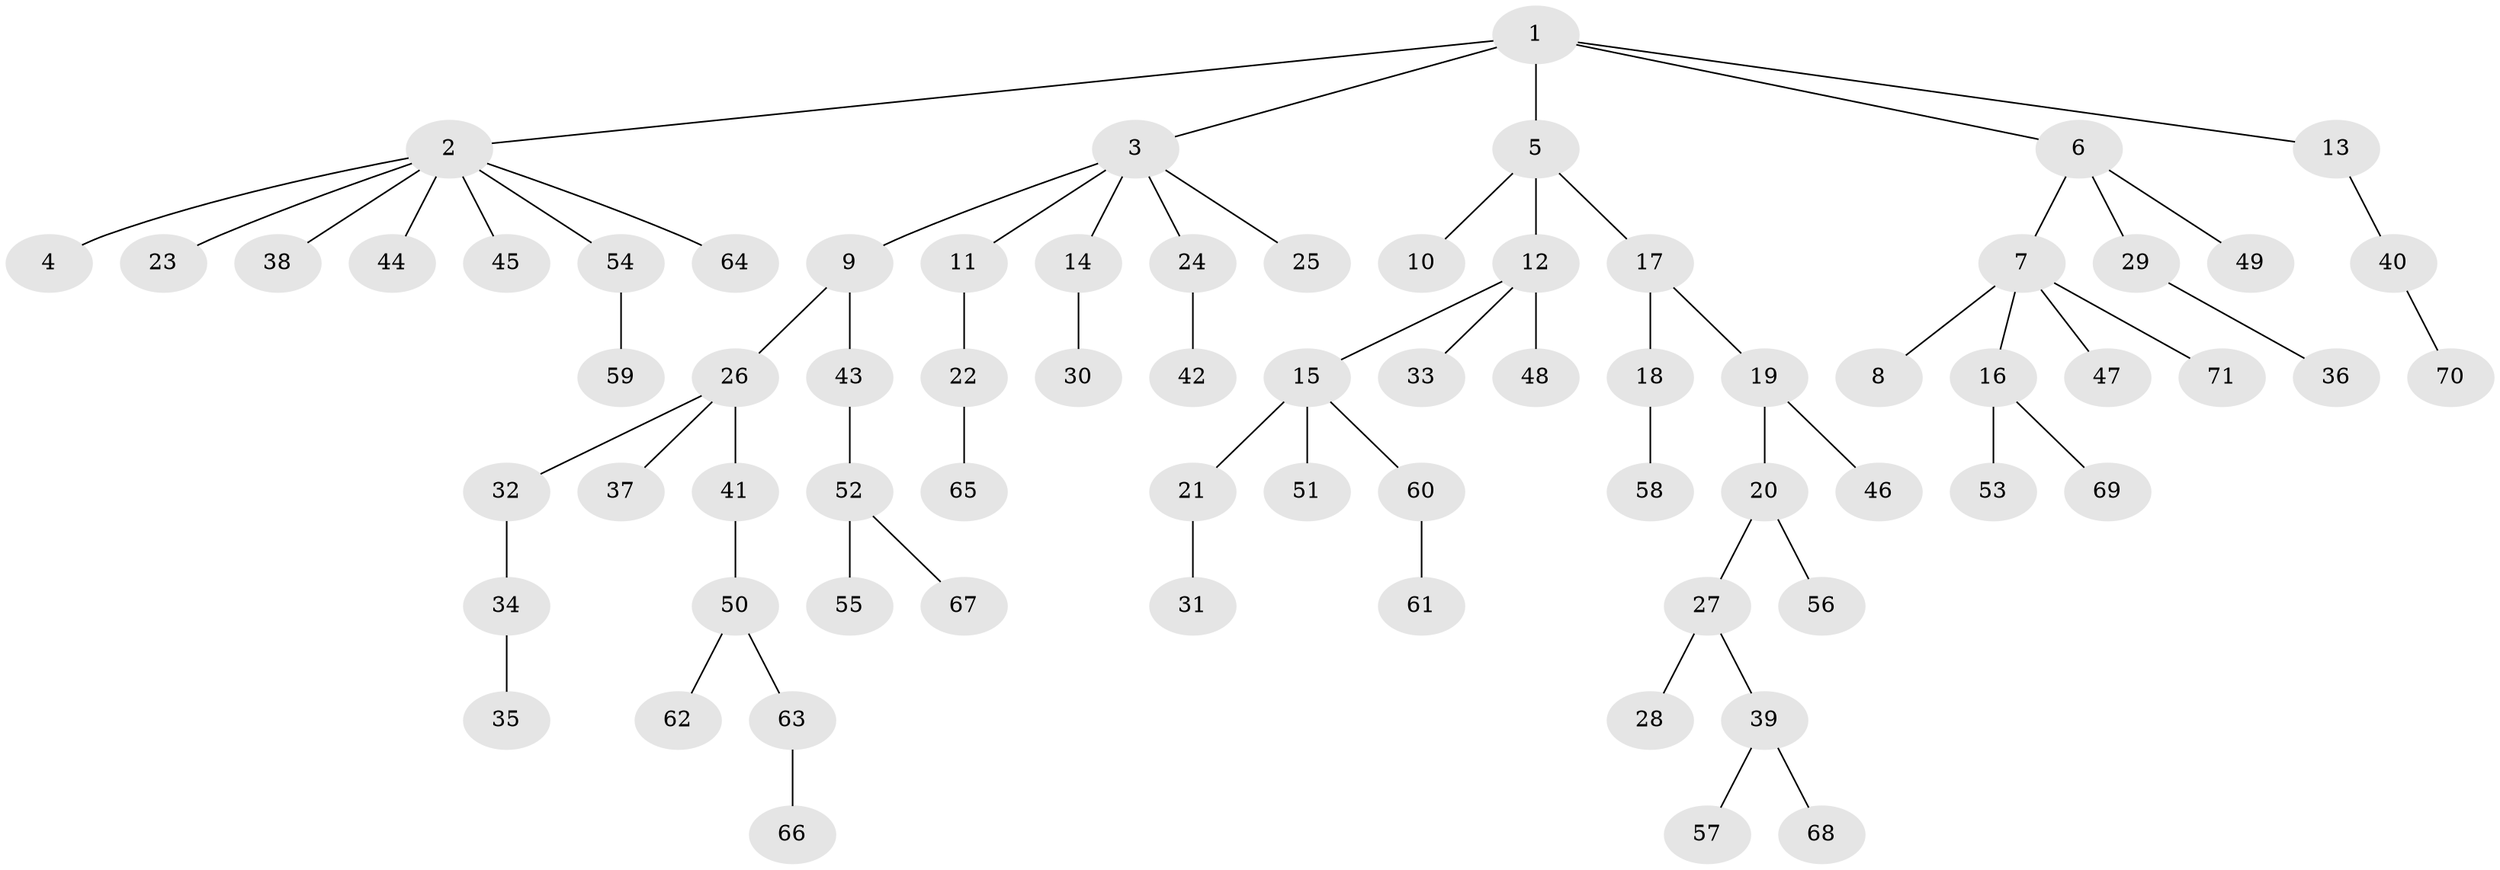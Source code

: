 // coarse degree distribution, {23: 0.03571428571428571, 1: 0.9285714285714286, 5: 0.03571428571428571}
// Generated by graph-tools (version 1.1) at 2025/19/03/04/25 18:19:07]
// undirected, 71 vertices, 70 edges
graph export_dot {
graph [start="1"]
  node [color=gray90,style=filled];
  1;
  2;
  3;
  4;
  5;
  6;
  7;
  8;
  9;
  10;
  11;
  12;
  13;
  14;
  15;
  16;
  17;
  18;
  19;
  20;
  21;
  22;
  23;
  24;
  25;
  26;
  27;
  28;
  29;
  30;
  31;
  32;
  33;
  34;
  35;
  36;
  37;
  38;
  39;
  40;
  41;
  42;
  43;
  44;
  45;
  46;
  47;
  48;
  49;
  50;
  51;
  52;
  53;
  54;
  55;
  56;
  57;
  58;
  59;
  60;
  61;
  62;
  63;
  64;
  65;
  66;
  67;
  68;
  69;
  70;
  71;
  1 -- 2;
  1 -- 3;
  1 -- 5;
  1 -- 6;
  1 -- 13;
  2 -- 4;
  2 -- 23;
  2 -- 38;
  2 -- 44;
  2 -- 45;
  2 -- 54;
  2 -- 64;
  3 -- 9;
  3 -- 11;
  3 -- 14;
  3 -- 24;
  3 -- 25;
  5 -- 10;
  5 -- 12;
  5 -- 17;
  6 -- 7;
  6 -- 29;
  6 -- 49;
  7 -- 8;
  7 -- 16;
  7 -- 47;
  7 -- 71;
  9 -- 26;
  9 -- 43;
  11 -- 22;
  12 -- 15;
  12 -- 33;
  12 -- 48;
  13 -- 40;
  14 -- 30;
  15 -- 21;
  15 -- 51;
  15 -- 60;
  16 -- 53;
  16 -- 69;
  17 -- 18;
  17 -- 19;
  18 -- 58;
  19 -- 20;
  19 -- 46;
  20 -- 27;
  20 -- 56;
  21 -- 31;
  22 -- 65;
  24 -- 42;
  26 -- 32;
  26 -- 37;
  26 -- 41;
  27 -- 28;
  27 -- 39;
  29 -- 36;
  32 -- 34;
  34 -- 35;
  39 -- 57;
  39 -- 68;
  40 -- 70;
  41 -- 50;
  43 -- 52;
  50 -- 62;
  50 -- 63;
  52 -- 55;
  52 -- 67;
  54 -- 59;
  60 -- 61;
  63 -- 66;
}
